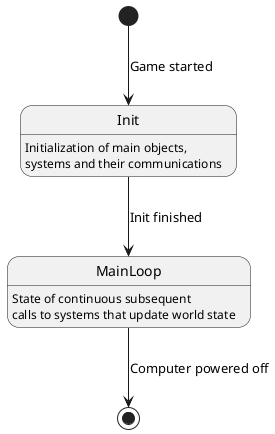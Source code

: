 @startuml

state Init {
}
Init : Initialization of main objects,
Init : systems and their communications

state MainLoop {
}
MainLoop : State of continuous subsequent 
MainLoop : calls to systems that update world state

[*] --> Init : Game started
Init --> MainLoop : Init finished
MainLoop --> [*] : Computer powered off

@enduml
